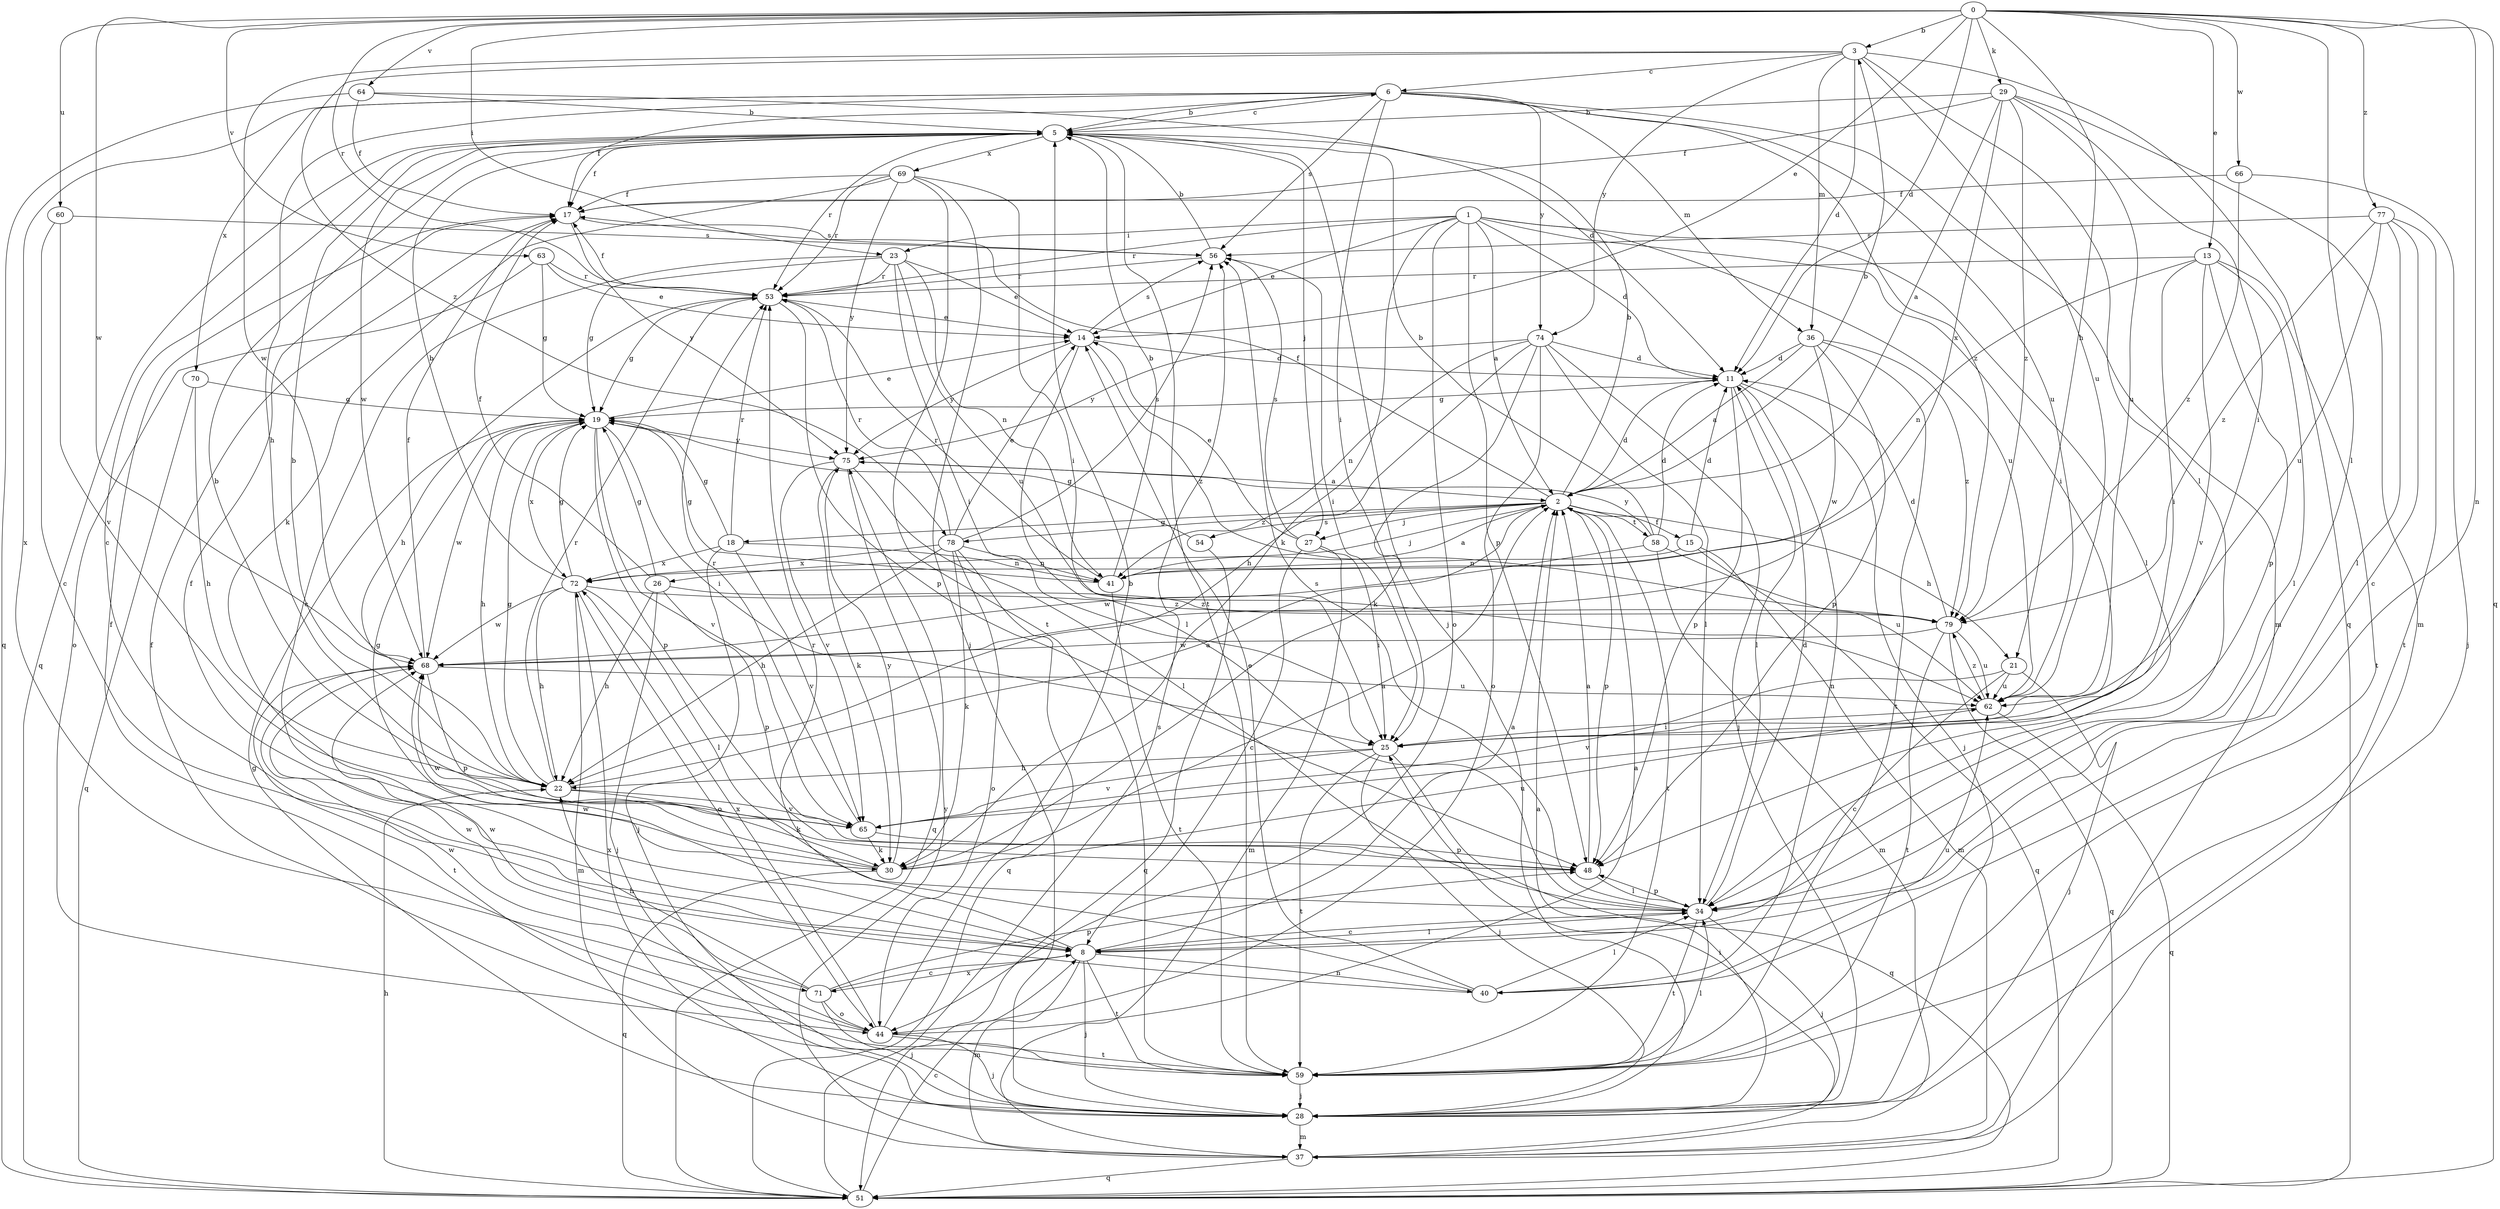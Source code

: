 strict digraph  {
0;
1;
2;
3;
5;
6;
8;
11;
13;
14;
15;
17;
18;
19;
21;
22;
23;
25;
26;
27;
28;
29;
30;
34;
36;
37;
40;
41;
44;
48;
51;
53;
54;
56;
58;
59;
60;
62;
63;
64;
65;
66;
68;
69;
70;
71;
72;
74;
75;
77;
78;
79;
0 -> 3  [label=b];
0 -> 11  [label=d];
0 -> 13  [label=e];
0 -> 14  [label=e];
0 -> 21  [label=h];
0 -> 23  [label=i];
0 -> 29  [label=k];
0 -> 34  [label=l];
0 -> 40  [label=n];
0 -> 51  [label=q];
0 -> 53  [label=r];
0 -> 60  [label=u];
0 -> 63  [label=v];
0 -> 64  [label=v];
0 -> 66  [label=w];
0 -> 68  [label=w];
0 -> 77  [label=z];
1 -> 2  [label=a];
1 -> 11  [label=d];
1 -> 14  [label=e];
1 -> 23  [label=i];
1 -> 25  [label=i];
1 -> 30  [label=k];
1 -> 34  [label=l];
1 -> 44  [label=o];
1 -> 48  [label=p];
1 -> 53  [label=r];
1 -> 62  [label=u];
2 -> 3  [label=b];
2 -> 5  [label=b];
2 -> 11  [label=d];
2 -> 15  [label=f];
2 -> 17  [label=f];
2 -> 18  [label=g];
2 -> 21  [label=h];
2 -> 26  [label=j];
2 -> 27  [label=j];
2 -> 48  [label=p];
2 -> 54  [label=s];
2 -> 58  [label=t];
2 -> 59  [label=t];
2 -> 78  [label=z];
3 -> 6  [label=c];
3 -> 11  [label=d];
3 -> 34  [label=l];
3 -> 36  [label=m];
3 -> 51  [label=q];
3 -> 62  [label=u];
3 -> 68  [label=w];
3 -> 74  [label=y];
3 -> 78  [label=z];
5 -> 6  [label=c];
5 -> 8  [label=c];
5 -> 17  [label=f];
5 -> 27  [label=j];
5 -> 28  [label=j];
5 -> 51  [label=q];
5 -> 53  [label=r];
5 -> 59  [label=t];
5 -> 68  [label=w];
5 -> 69  [label=x];
6 -> 5  [label=b];
6 -> 17  [label=f];
6 -> 22  [label=h];
6 -> 25  [label=i];
6 -> 36  [label=m];
6 -> 37  [label=m];
6 -> 56  [label=s];
6 -> 62  [label=u];
6 -> 70  [label=x];
6 -> 71  [label=x];
6 -> 74  [label=y];
6 -> 79  [label=z];
8 -> 2  [label=a];
8 -> 17  [label=f];
8 -> 28  [label=j];
8 -> 34  [label=l];
8 -> 37  [label=m];
8 -> 40  [label=n];
8 -> 59  [label=t];
8 -> 68  [label=w];
8 -> 71  [label=x];
11 -> 19  [label=g];
11 -> 28  [label=j];
11 -> 34  [label=l];
11 -> 40  [label=n];
11 -> 48  [label=p];
13 -> 25  [label=i];
13 -> 34  [label=l];
13 -> 41  [label=n];
13 -> 48  [label=p];
13 -> 53  [label=r];
13 -> 59  [label=t];
13 -> 65  [label=v];
14 -> 11  [label=d];
14 -> 34  [label=l];
14 -> 56  [label=s];
14 -> 75  [label=y];
14 -> 79  [label=z];
15 -> 11  [label=d];
15 -> 37  [label=m];
15 -> 41  [label=n];
15 -> 51  [label=q];
17 -> 56  [label=s];
17 -> 75  [label=y];
18 -> 19  [label=g];
18 -> 28  [label=j];
18 -> 41  [label=n];
18 -> 53  [label=r];
18 -> 65  [label=v];
18 -> 72  [label=x];
19 -> 14  [label=e];
19 -> 22  [label=h];
19 -> 25  [label=i];
19 -> 48  [label=p];
19 -> 65  [label=v];
19 -> 68  [label=w];
19 -> 72  [label=x];
19 -> 75  [label=y];
21 -> 8  [label=c];
21 -> 28  [label=j];
21 -> 62  [label=u];
21 -> 65  [label=v];
22 -> 2  [label=a];
22 -> 5  [label=b];
22 -> 19  [label=g];
22 -> 30  [label=k];
22 -> 53  [label=r];
22 -> 65  [label=v];
23 -> 8  [label=c];
23 -> 14  [label=e];
23 -> 19  [label=g];
23 -> 25  [label=i];
23 -> 41  [label=n];
23 -> 53  [label=r];
23 -> 62  [label=u];
25 -> 22  [label=h];
25 -> 28  [label=j];
25 -> 51  [label=q];
25 -> 59  [label=t];
25 -> 65  [label=v];
26 -> 17  [label=f];
26 -> 19  [label=g];
26 -> 22  [label=h];
26 -> 28  [label=j];
26 -> 48  [label=p];
26 -> 79  [label=z];
27 -> 8  [label=c];
27 -> 14  [label=e];
27 -> 25  [label=i];
27 -> 37  [label=m];
27 -> 56  [label=s];
28 -> 2  [label=a];
28 -> 19  [label=g];
28 -> 37  [label=m];
28 -> 72  [label=x];
29 -> 2  [label=a];
29 -> 5  [label=b];
29 -> 17  [label=f];
29 -> 25  [label=i];
29 -> 37  [label=m];
29 -> 62  [label=u];
29 -> 72  [label=x];
29 -> 79  [label=z];
30 -> 2  [label=a];
30 -> 19  [label=g];
30 -> 51  [label=q];
30 -> 62  [label=u];
30 -> 68  [label=w];
30 -> 75  [label=y];
34 -> 8  [label=c];
34 -> 11  [label=d];
34 -> 28  [label=j];
34 -> 48  [label=p];
34 -> 56  [label=s];
34 -> 59  [label=t];
36 -> 2  [label=a];
36 -> 11  [label=d];
36 -> 48  [label=p];
36 -> 59  [label=t];
36 -> 68  [label=w];
36 -> 79  [label=z];
37 -> 25  [label=i];
37 -> 51  [label=q];
37 -> 75  [label=y];
40 -> 14  [label=e];
40 -> 34  [label=l];
40 -> 53  [label=r];
40 -> 62  [label=u];
40 -> 68  [label=w];
41 -> 2  [label=a];
41 -> 5  [label=b];
41 -> 19  [label=g];
41 -> 53  [label=r];
41 -> 59  [label=t];
44 -> 2  [label=a];
44 -> 5  [label=b];
44 -> 17  [label=f];
44 -> 28  [label=j];
44 -> 59  [label=t];
44 -> 68  [label=w];
44 -> 72  [label=x];
48 -> 2  [label=a];
48 -> 34  [label=l];
51 -> 8  [label=c];
51 -> 22  [label=h];
51 -> 56  [label=s];
53 -> 14  [label=e];
53 -> 17  [label=f];
53 -> 19  [label=g];
53 -> 22  [label=h];
53 -> 48  [label=p];
54 -> 19  [label=g];
54 -> 51  [label=q];
56 -> 5  [label=b];
56 -> 25  [label=i];
56 -> 53  [label=r];
58 -> 5  [label=b];
58 -> 11  [label=d];
58 -> 37  [label=m];
58 -> 62  [label=u];
58 -> 68  [label=w];
58 -> 75  [label=y];
59 -> 17  [label=f];
59 -> 28  [label=j];
59 -> 34  [label=l];
60 -> 8  [label=c];
60 -> 56  [label=s];
60 -> 65  [label=v];
62 -> 25  [label=i];
62 -> 51  [label=q];
62 -> 79  [label=z];
63 -> 14  [label=e];
63 -> 19  [label=g];
63 -> 44  [label=o];
63 -> 53  [label=r];
64 -> 5  [label=b];
64 -> 11  [label=d];
64 -> 17  [label=f];
64 -> 51  [label=q];
65 -> 5  [label=b];
65 -> 30  [label=k];
65 -> 48  [label=p];
65 -> 53  [label=r];
66 -> 17  [label=f];
66 -> 28  [label=j];
66 -> 79  [label=z];
68 -> 17  [label=f];
68 -> 48  [label=p];
68 -> 59  [label=t];
68 -> 62  [label=u];
69 -> 17  [label=f];
69 -> 25  [label=i];
69 -> 28  [label=j];
69 -> 30  [label=k];
69 -> 53  [label=r];
69 -> 59  [label=t];
69 -> 75  [label=y];
70 -> 19  [label=g];
70 -> 22  [label=h];
70 -> 51  [label=q];
71 -> 8  [label=c];
71 -> 22  [label=h];
71 -> 28  [label=j];
71 -> 44  [label=o];
71 -> 48  [label=p];
71 -> 68  [label=w];
72 -> 5  [label=b];
72 -> 19  [label=g];
72 -> 22  [label=h];
72 -> 34  [label=l];
72 -> 37  [label=m];
72 -> 44  [label=o];
72 -> 68  [label=w];
72 -> 79  [label=z];
74 -> 11  [label=d];
74 -> 22  [label=h];
74 -> 28  [label=j];
74 -> 30  [label=k];
74 -> 34  [label=l];
74 -> 41  [label=n];
74 -> 44  [label=o];
74 -> 75  [label=y];
75 -> 2  [label=a];
75 -> 30  [label=k];
75 -> 34  [label=l];
75 -> 51  [label=q];
75 -> 65  [label=v];
77 -> 8  [label=c];
77 -> 34  [label=l];
77 -> 56  [label=s];
77 -> 59  [label=t];
77 -> 62  [label=u];
77 -> 79  [label=z];
78 -> 14  [label=e];
78 -> 22  [label=h];
78 -> 30  [label=k];
78 -> 41  [label=n];
78 -> 44  [label=o];
78 -> 51  [label=q];
78 -> 53  [label=r];
78 -> 56  [label=s];
78 -> 72  [label=x];
79 -> 11  [label=d];
79 -> 51  [label=q];
79 -> 59  [label=t];
79 -> 62  [label=u];
79 -> 68  [label=w];
}
